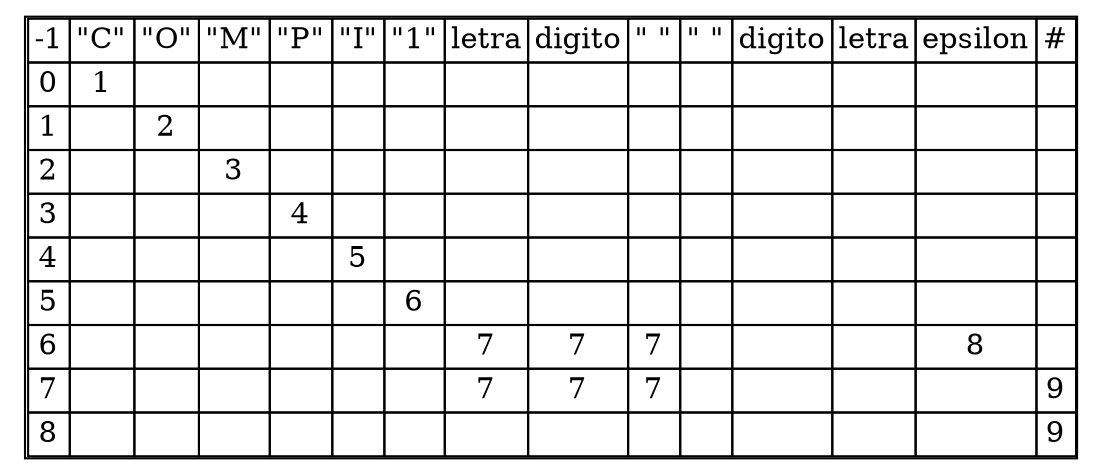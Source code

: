 digraph G{
node[shape=none];
table[label=<<table border="1" cellborder="1" cellspacing="0">
<tr>
<td>-1</td>
<td>
"C"</td>
<td>
"O"</td>
<td>
"M"</td>
<td>
"P"</td>
<td>
"I"</td>
<td>
"1"</td>
<td>
letra</td>
<td>
digito</td>
<td>
" "</td>
<td>
" "</td>
<td>
digito</td>
<td>
letra</td>
<td>
epsilon</td>
<td>
#</td>
</tr>
<tr>
<td>0</td>
<td>
1</td>
<td>
</td>
<td>
</td>
<td>
</td>
<td>
</td>
<td>
</td>
<td>
</td>
<td>
</td>
<td>
</td>
<td>
</td>
<td>
</td>
<td>
</td>
<td>
</td>
<td>
</td>
</tr>
<tr>
<td>1</td>
<td>
</td>
<td>
2</td>
<td>
</td>
<td>
</td>
<td>
</td>
<td>
</td>
<td>
</td>
<td>
</td>
<td>
</td>
<td>
</td>
<td>
</td>
<td>
</td>
<td>
</td>
<td>
</td>
</tr>
<tr>
<td>2</td>
<td>
</td>
<td>
</td>
<td>
3</td>
<td>
</td>
<td>
</td>
<td>
</td>
<td>
</td>
<td>
</td>
<td>
</td>
<td>
</td>
<td>
</td>
<td>
</td>
<td>
</td>
<td>
</td>
</tr>
<tr>
<td>3</td>
<td>
</td>
<td>
</td>
<td>
</td>
<td>
4</td>
<td>
</td>
<td>
</td>
<td>
</td>
<td>
</td>
<td>
</td>
<td>
</td>
<td>
</td>
<td>
</td>
<td>
</td>
<td>
</td>
</tr>
<tr>
<td>4</td>
<td>
</td>
<td>
</td>
<td>
</td>
<td>
</td>
<td>
5</td>
<td>
</td>
<td>
</td>
<td>
</td>
<td>
</td>
<td>
</td>
<td>
</td>
<td>
</td>
<td>
</td>
<td>
</td>
</tr>
<tr>
<td>5</td>
<td>
</td>
<td>
</td>
<td>
</td>
<td>
</td>
<td>
</td>
<td>
6</td>
<td>
</td>
<td>
</td>
<td>
</td>
<td>
</td>
<td>
</td>
<td>
</td>
<td>
</td>
<td>
</td>
</tr>
<tr>
<td>6</td>
<td>
</td>
<td>
</td>
<td>
</td>
<td>
</td>
<td>
</td>
<td>
</td>
<td>
7</td>
<td>
7</td>
<td>
7</td>
<td>
</td>
<td>
</td>
<td>
</td>
<td>
8</td>
<td>
</td>
</tr>
<tr>
<td>7</td>
<td>
</td>
<td>
</td>
<td>
</td>
<td>
</td>
<td>
</td>
<td>
</td>
<td>
7</td>
<td>
7</td>
<td>
7</td>
<td>
</td>
<td>
</td>
<td>
</td>
<td>
</td>
<td>
9</td>
</tr>
<tr>
<td>8</td>
<td>
</td>
<td>
</td>
<td>
</td>
<td>
</td>
<td>
</td>
<td>
</td>
<td>
</td>
<td>
</td>
<td>
</td>
<td>
</td>
<td>
</td>
<td>
</td>
<td>
</td>
<td>
9</td>
</tr>
</table>>];

}